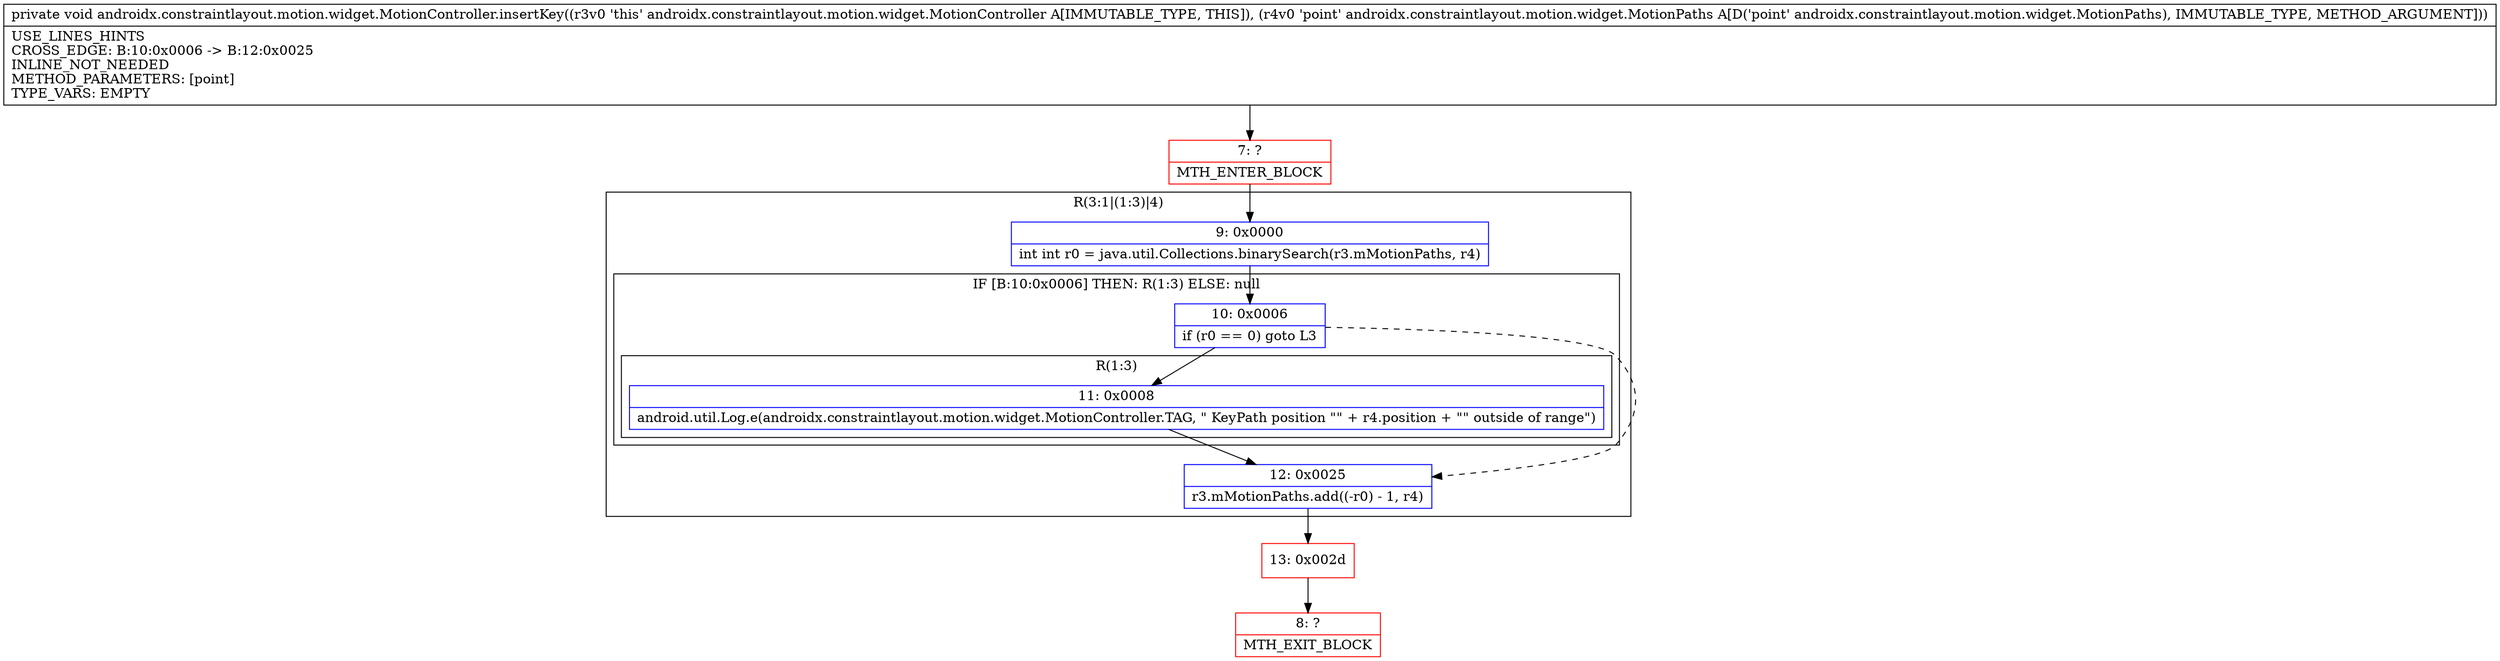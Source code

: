 digraph "CFG forandroidx.constraintlayout.motion.widget.MotionController.insertKey(Landroidx\/constraintlayout\/motion\/widget\/MotionPaths;)V" {
subgraph cluster_Region_1150788130 {
label = "R(3:1|(1:3)|4)";
node [shape=record,color=blue];
Node_9 [shape=record,label="{9\:\ 0x0000|int int r0 = java.util.Collections.binarySearch(r3.mMotionPaths, r4)\l}"];
subgraph cluster_IfRegion_477462300 {
label = "IF [B:10:0x0006] THEN: R(1:3) ELSE: null";
node [shape=record,color=blue];
Node_10 [shape=record,label="{10\:\ 0x0006|if (r0 == 0) goto L3\l}"];
subgraph cluster_Region_1850074583 {
label = "R(1:3)";
node [shape=record,color=blue];
Node_11 [shape=record,label="{11\:\ 0x0008|android.util.Log.e(androidx.constraintlayout.motion.widget.MotionController.TAG, \" KeyPath position \"\" + r4.position + \"\" outside of range\")\l}"];
}
}
Node_12 [shape=record,label="{12\:\ 0x0025|r3.mMotionPaths.add((\-r0) \- 1, r4)\l}"];
}
Node_7 [shape=record,color=red,label="{7\:\ ?|MTH_ENTER_BLOCK\l}"];
Node_13 [shape=record,color=red,label="{13\:\ 0x002d}"];
Node_8 [shape=record,color=red,label="{8\:\ ?|MTH_EXIT_BLOCK\l}"];
MethodNode[shape=record,label="{private void androidx.constraintlayout.motion.widget.MotionController.insertKey((r3v0 'this' androidx.constraintlayout.motion.widget.MotionController A[IMMUTABLE_TYPE, THIS]), (r4v0 'point' androidx.constraintlayout.motion.widget.MotionPaths A[D('point' androidx.constraintlayout.motion.widget.MotionPaths), IMMUTABLE_TYPE, METHOD_ARGUMENT]))  | USE_LINES_HINTS\lCROSS_EDGE: B:10:0x0006 \-\> B:12:0x0025\lINLINE_NOT_NEEDED\lMETHOD_PARAMETERS: [point]\lTYPE_VARS: EMPTY\l}"];
MethodNode -> Node_7;Node_9 -> Node_10;
Node_10 -> Node_11;
Node_10 -> Node_12[style=dashed];
Node_11 -> Node_12;
Node_12 -> Node_13;
Node_7 -> Node_9;
Node_13 -> Node_8;
}

